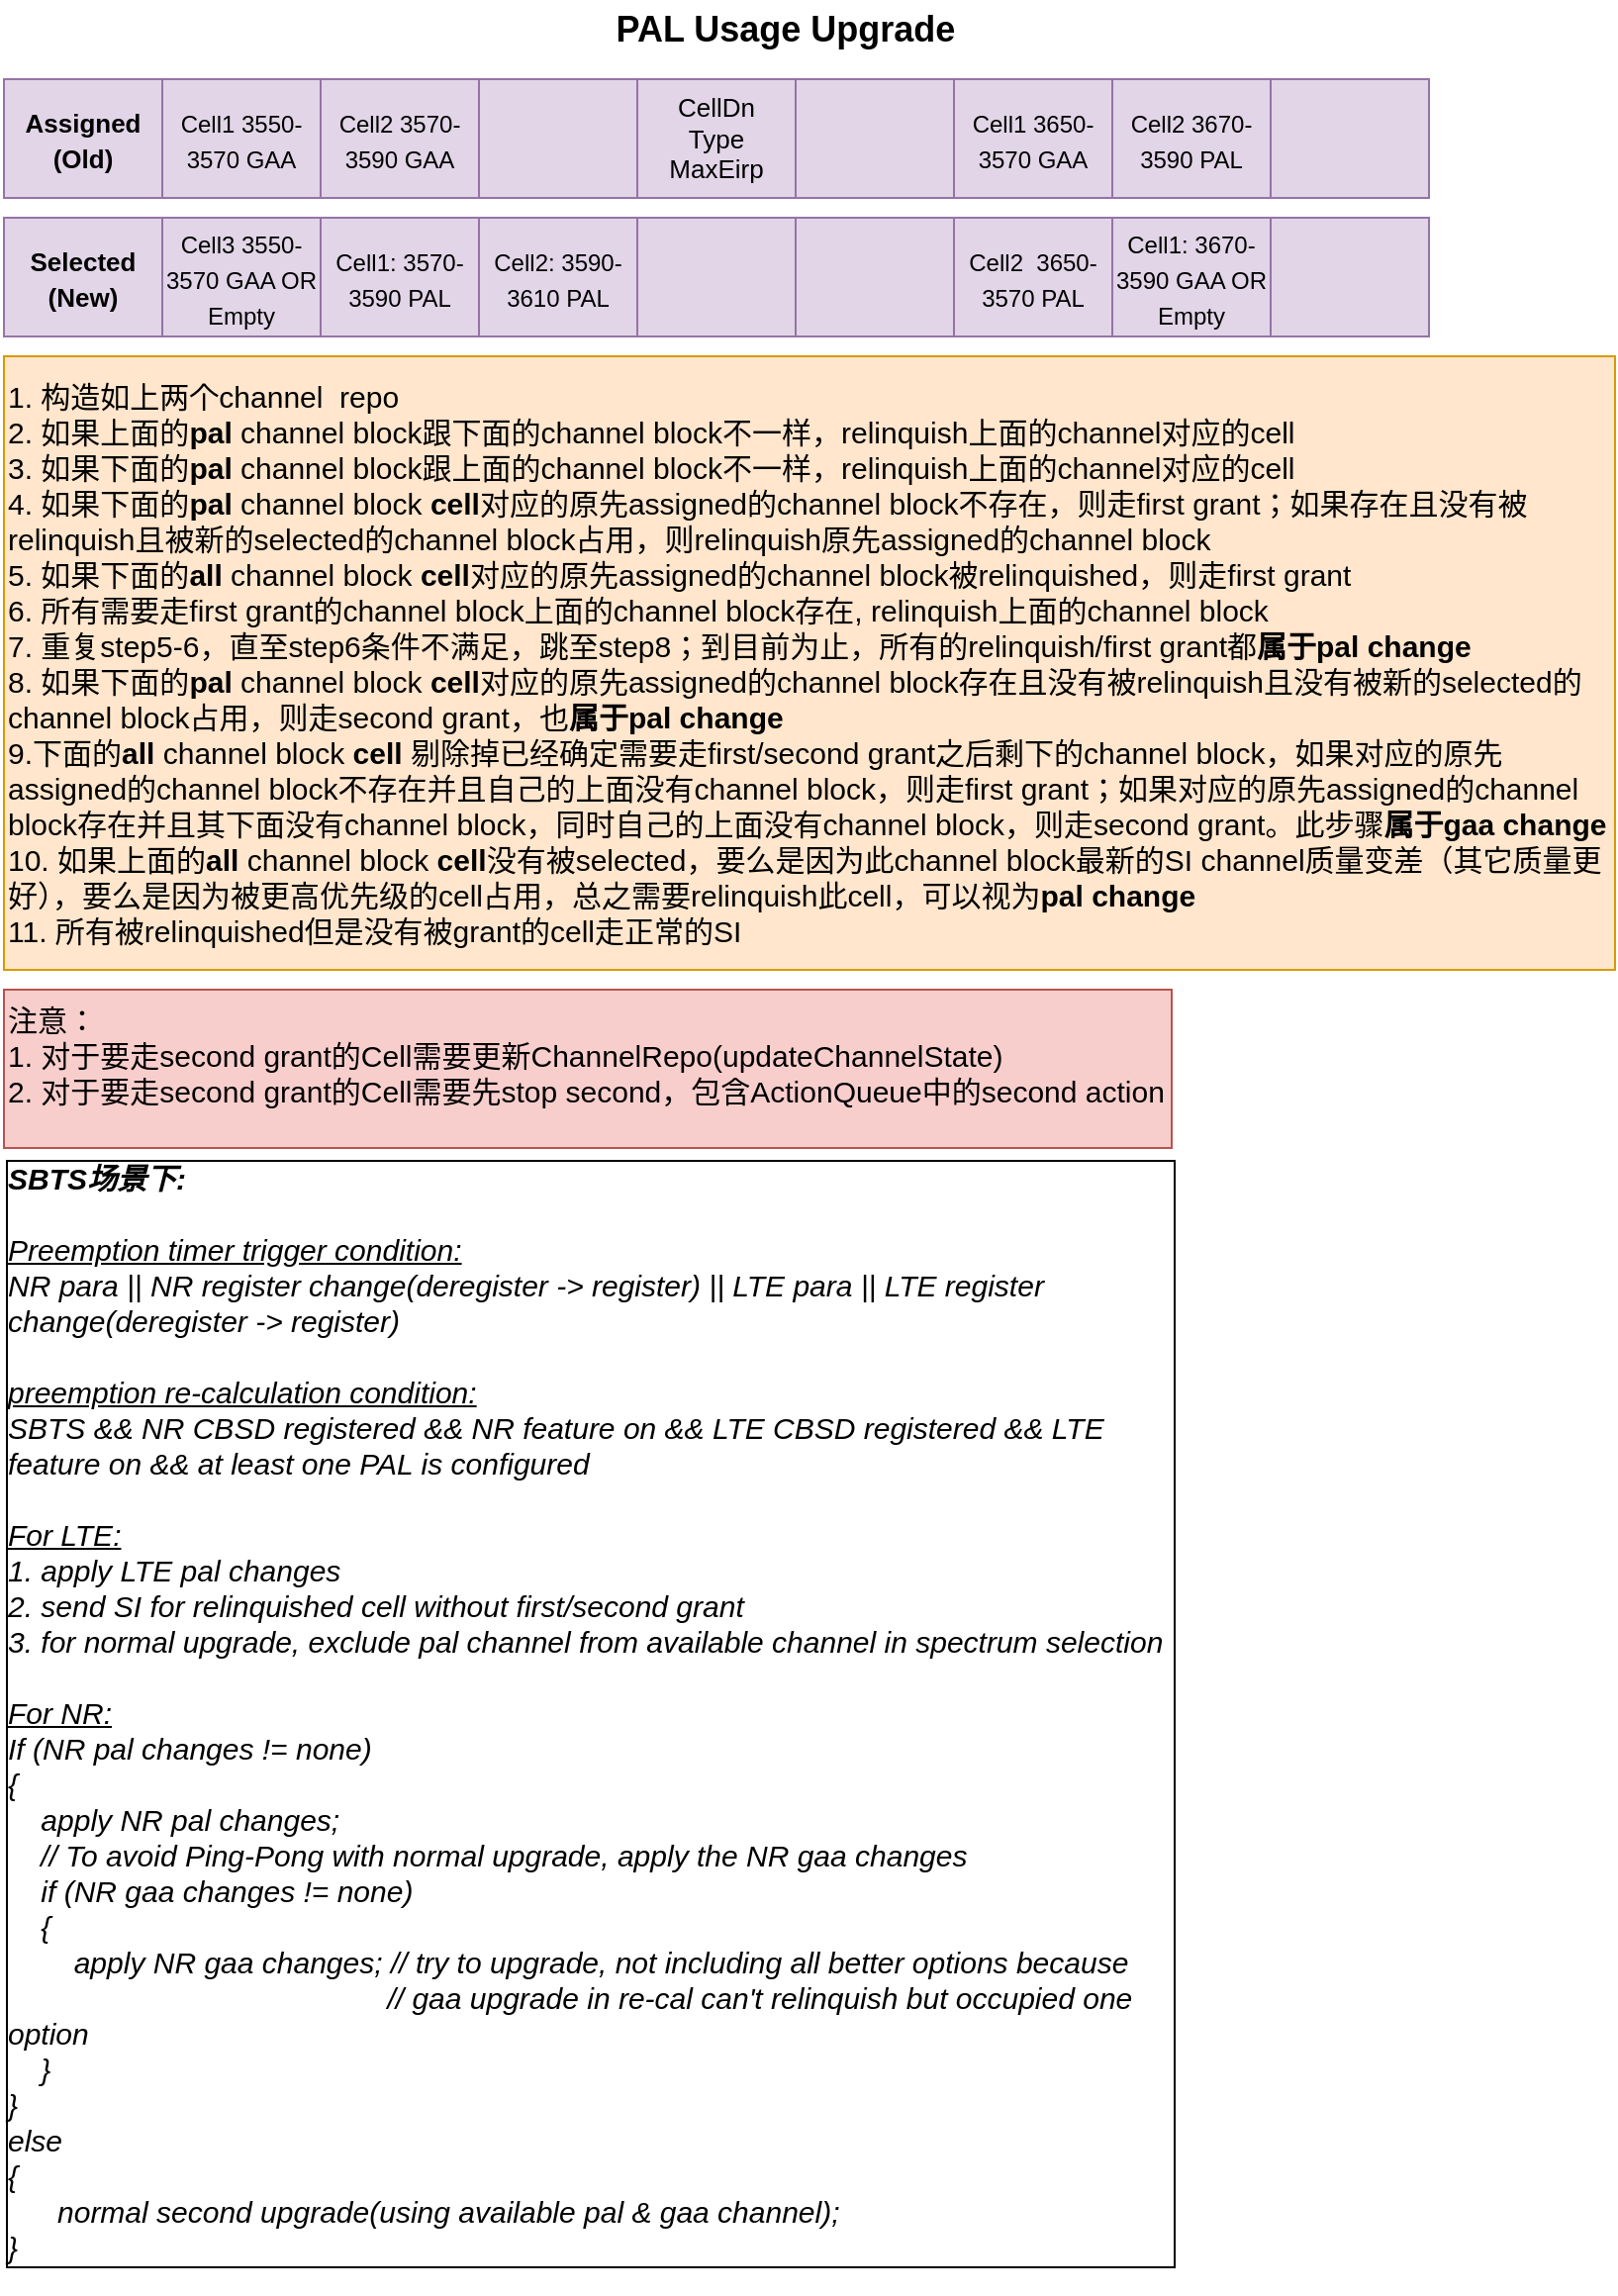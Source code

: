 <mxfile version="18.0.2" type="github">
  <diagram id="I7b-DVMGUag0UUCmyViW" name="Page-1">
    <mxGraphModel dx="1422" dy="762" grid="1" gridSize="10" guides="1" tooltips="1" connect="1" arrows="1" fold="1" page="1" pageScale="1" pageWidth="827" pageHeight="1169" math="0" shadow="0">
      <root>
        <mxCell id="0" />
        <mxCell id="1" parent="0" />
        <mxCell id="0SPUhZUTOxkxkWTP6AR3-1" value="1. 构造如上两个channel&amp;nbsp; repo&lt;br&gt;2. 如果上面的&lt;b&gt;pal &lt;/b&gt;channel block跟下面的channel block不一样，relinquish上面的channel对应的cell&lt;br&gt;3. 如果下面的&lt;b&gt;pal &lt;/b&gt;channel block跟上面的channel block不一样，relinquish上面的channel对应的cell&lt;br&gt;4. 如果下面的&lt;b&gt;pal &lt;/b&gt;channel block &lt;b&gt;cell&lt;/b&gt;对应的原先assigned的channel block不存在，则走first grant；如果存在且没有被relinquish且被新的selected的channel block占用，则relinquish原先assigned的channel block&lt;br&gt;5. 如果下面的&lt;b&gt;all &lt;/b&gt;channel block &lt;b&gt;cell&lt;/b&gt;对应的原先assigned的channel block被relinquished，则走first grant&lt;br&gt;6. 所有需要走first grant的channel block上面的channel block存在, relinquish上面的channel block&lt;br&gt;7. 重复step5-6，直至step6条件不满足，跳至step8；到目前为止，所有的relinquish/first grant都&lt;b&gt;属于pal change&lt;/b&gt;&lt;br&gt;8. 如果下面的&lt;b&gt;pal &lt;/b&gt;channel block &lt;b&gt;cell&lt;/b&gt;对应的原先assigned的channel block存在且没有被relinquish且没有被新的selected的channel block占用，则走second grant，也&lt;b&gt;属于pal change&lt;/b&gt;&lt;br&gt;9.下面的&lt;b&gt;all &lt;/b&gt;channel block &lt;b&gt;cell &lt;/b&gt;剔除掉已经确定需要走first/second grant之后剩下的channel block，如果对应的原先assigned的channel block不存在并且自己的上面没有channel block，则走first grant；如果对应的原先assigned的channel block存在并且其下面没有channel block，同时自己的上面没有channel block，则走second grant。此步骤&lt;b&gt;属于gaa change&lt;/b&gt;&lt;br&gt;10. 如果上面的&lt;b&gt;all&amp;nbsp;&lt;/b&gt;channel block &lt;b&gt;cell&lt;/b&gt;没有被selected，要么是因为此channel block最新的SI channel质量变差（其它质量更好），要么是因为被更高优先级的cell占用，总之需要relinquish此cell，可以视为&lt;b&gt;pal change&lt;/b&gt;&lt;br&gt;11. 所有被relinquished但是没有被grant的cell走正常的SI" style="rounded=0;whiteSpace=wrap;html=1;align=left;fontSize=15;fillColor=#ffe6cc;strokeColor=#d79b00;fontFamily=Helvetica;" parent="1" vertex="1">
          <mxGeometry x="7" y="190" width="814" height="310" as="geometry" />
        </mxCell>
        <mxCell id="0SPUhZUTOxkxkWTP6AR3-2" value="&lt;b&gt;&lt;span style=&quot;font-size: 13px;&quot;&gt;Assigned&lt;/span&gt;&lt;br style=&quot;font-size: 13px;&quot;&gt;&lt;span style=&quot;font-size: 13px;&quot;&gt;(Old)&lt;/span&gt;&lt;/b&gt;" style="rounded=0;whiteSpace=wrap;html=1;fontSize=15;align=center;verticalAlign=middle;fillColor=#e1d5e7;strokeColor=#9673a6;fontFamily=Helvetica;" parent="1" vertex="1">
          <mxGeometry x="7" y="50" width="80" height="60" as="geometry" />
        </mxCell>
        <mxCell id="0SPUhZUTOxkxkWTP6AR3-3" value="&lt;span style=&quot;font-size: 12px&quot;&gt;Cell1 3550-3570 GAA&lt;/span&gt;" style="rounded=0;whiteSpace=wrap;html=1;fontSize=15;align=center;verticalAlign=middle;fillColor=#e1d5e7;strokeColor=#9673a6;fontFamily=Helvetica;" parent="1" vertex="1">
          <mxGeometry x="87" y="50" width="80" height="60" as="geometry" />
        </mxCell>
        <mxCell id="0SPUhZUTOxkxkWTP6AR3-4" value="&lt;span style=&quot;font-size: 12px&quot;&gt;Cell2 3570-3590 GAA&lt;/span&gt;" style="rounded=0;whiteSpace=wrap;html=1;fontSize=15;align=center;verticalAlign=middle;fillColor=#e1d5e7;strokeColor=#9673a6;fontFamily=Helvetica;" parent="1" vertex="1">
          <mxGeometry x="167" y="50" width="80" height="60" as="geometry" />
        </mxCell>
        <mxCell id="0SPUhZUTOxkxkWTP6AR3-5" value="" style="rounded=0;whiteSpace=wrap;html=1;fontSize=15;align=center;verticalAlign=middle;fillColor=#e1d5e7;strokeColor=#9673a6;fontFamily=Helvetica;" parent="1" vertex="1">
          <mxGeometry x="247" y="50" width="80" height="60" as="geometry" />
        </mxCell>
        <mxCell id="0SPUhZUTOxkxkWTP6AR3-6" value="CellDn&lt;br&gt;Type&lt;br style=&quot;font-size: 13px&quot;&gt;MaxEirp" style="rounded=0;whiteSpace=wrap;html=1;fontSize=13;align=center;fontStyle=0;verticalAlign=middle;fillColor=#e1d5e7;strokeColor=#9673a6;fontFamily=Helvetica;" parent="1" vertex="1">
          <mxGeometry x="327" y="50" width="80" height="60" as="geometry" />
        </mxCell>
        <mxCell id="0SPUhZUTOxkxkWTP6AR3-7" value="" style="rounded=0;whiteSpace=wrap;html=1;fontSize=15;align=center;verticalAlign=middle;fillColor=#e1d5e7;strokeColor=#9673a6;fontFamily=Helvetica;" parent="1" vertex="1">
          <mxGeometry x="407" y="50" width="80" height="60" as="geometry" />
        </mxCell>
        <mxCell id="0SPUhZUTOxkxkWTP6AR3-8" value="&lt;span style=&quot;font-size: 12px&quot;&gt;Cell1 3650-3570 GAA&lt;/span&gt;" style="rounded=0;whiteSpace=wrap;html=1;fontSize=15;align=center;verticalAlign=middle;fillColor=#e1d5e7;strokeColor=#9673a6;fontFamily=Helvetica;" parent="1" vertex="1">
          <mxGeometry x="487" y="50" width="80" height="60" as="geometry" />
        </mxCell>
        <mxCell id="0SPUhZUTOxkxkWTP6AR3-9" value="&lt;span style=&quot;font-size: 12px&quot;&gt;Cell2 3670-3590 PAL&lt;/span&gt;" style="rounded=0;whiteSpace=wrap;html=1;fontSize=15;align=center;verticalAlign=middle;fillColor=#e1d5e7;strokeColor=#9673a6;fontFamily=Helvetica;" parent="1" vertex="1">
          <mxGeometry x="567" y="50" width="80" height="60" as="geometry" />
        </mxCell>
        <mxCell id="0SPUhZUTOxkxkWTP6AR3-10" value="" style="rounded=0;whiteSpace=wrap;html=1;fontSize=15;align=center;verticalAlign=middle;fillColor=#e1d5e7;strokeColor=#9673a6;fontFamily=Helvetica;" parent="1" vertex="1">
          <mxGeometry x="647" y="50" width="80" height="60" as="geometry" />
        </mxCell>
        <mxCell id="0SPUhZUTOxkxkWTP6AR3-11" value="&lt;b&gt;&lt;span style=&quot;font-size: 13px;&quot;&gt;Selected&lt;/span&gt;&lt;br style=&quot;font-size: 13px;&quot;&gt;&lt;span style=&quot;font-size: 13px;&quot;&gt;(New)&lt;/span&gt;&lt;/b&gt;" style="rounded=0;whiteSpace=wrap;html=1;fontSize=15;align=center;verticalAlign=middle;fillColor=#e1d5e7;strokeColor=#9673a6;fontFamily=Helvetica;" parent="1" vertex="1">
          <mxGeometry x="7" y="120" width="80" height="60" as="geometry" />
        </mxCell>
        <mxCell id="0SPUhZUTOxkxkWTP6AR3-12" value="&lt;span style=&quot;font-size: 12px&quot;&gt;Cell3 3550-3570 GAA OR&lt;br&gt;Empty&lt;br&gt;&lt;/span&gt;" style="rounded=0;whiteSpace=wrap;html=1;fontSize=15;align=center;verticalAlign=middle;fillColor=#e1d5e7;strokeColor=#9673a6;fontFamily=Helvetica;" parent="1" vertex="1">
          <mxGeometry x="87" y="120" width="80" height="60" as="geometry" />
        </mxCell>
        <mxCell id="0SPUhZUTOxkxkWTP6AR3-13" value="&lt;span style=&quot;font-size: 12px&quot;&gt;Cell1: 3570-3590 PAL&lt;/span&gt;" style="rounded=0;whiteSpace=wrap;html=1;fontSize=15;align=center;verticalAlign=middle;fillColor=#e1d5e7;strokeColor=#9673a6;fontFamily=Helvetica;" parent="1" vertex="1">
          <mxGeometry x="167" y="120" width="80" height="60" as="geometry" />
        </mxCell>
        <mxCell id="0SPUhZUTOxkxkWTP6AR3-14" value="&lt;span style=&quot;font-size: 12px&quot;&gt;Cell2: 3590-3610 PAL&lt;/span&gt;" style="rounded=0;whiteSpace=wrap;html=1;fontSize=15;align=center;verticalAlign=middle;fillColor=#e1d5e7;strokeColor=#9673a6;fontFamily=Helvetica;" parent="1" vertex="1">
          <mxGeometry x="247" y="120" width="80" height="60" as="geometry" />
        </mxCell>
        <mxCell id="0SPUhZUTOxkxkWTP6AR3-15" value="" style="rounded=0;whiteSpace=wrap;html=1;fontSize=15;align=center;verticalAlign=middle;fillColor=#e1d5e7;strokeColor=#9673a6;fontFamily=Helvetica;" parent="1" vertex="1">
          <mxGeometry x="327" y="120" width="80" height="60" as="geometry" />
        </mxCell>
        <mxCell id="0SPUhZUTOxkxkWTP6AR3-16" value="" style="rounded=0;whiteSpace=wrap;html=1;fontSize=15;align=center;verticalAlign=middle;fillColor=#e1d5e7;strokeColor=#9673a6;fontFamily=Helvetica;" parent="1" vertex="1">
          <mxGeometry x="407" y="120" width="80" height="60" as="geometry" />
        </mxCell>
        <mxCell id="0SPUhZUTOxkxkWTP6AR3-17" value="&lt;font style=&quot;font-size: 12px&quot;&gt;Cell2&amp;nbsp; 3650-3570 PAL&lt;/font&gt;" style="rounded=0;whiteSpace=wrap;html=1;fontSize=15;align=center;verticalAlign=middle;fillColor=#e1d5e7;strokeColor=#9673a6;fontFamily=Helvetica;" parent="1" vertex="1">
          <mxGeometry x="487" y="120" width="80" height="60" as="geometry" />
        </mxCell>
        <mxCell id="0SPUhZUTOxkxkWTP6AR3-18" value="&lt;span style=&quot;font-size: 12px&quot;&gt;Cell1: 3670-3590 GAA OR Empty&lt;/span&gt;" style="rounded=0;whiteSpace=wrap;html=1;fontSize=15;align=center;verticalAlign=middle;fillColor=#e1d5e7;strokeColor=#9673a6;fontFamily=Helvetica;" parent="1" vertex="1">
          <mxGeometry x="567" y="120" width="80" height="60" as="geometry" />
        </mxCell>
        <mxCell id="0SPUhZUTOxkxkWTP6AR3-19" value="" style="rounded=0;whiteSpace=wrap;html=1;fontSize=15;align=center;verticalAlign=middle;fillColor=#e1d5e7;strokeColor=#9673a6;fontFamily=Helvetica;" parent="1" vertex="1">
          <mxGeometry x="647" y="120" width="80" height="60" as="geometry" />
        </mxCell>
        <mxCell id="0SPUhZUTOxkxkWTP6AR3-22" value="PAL Usage Upgrade" style="text;html=1;strokeColor=none;fillColor=none;align=center;verticalAlign=middle;whiteSpace=wrap;rounded=0;fontSize=18;fontColor=#000000;fontStyle=1;fontFamily=Helvetica;" parent="1" vertex="1">
          <mxGeometry x="292" y="10" width="220" height="30" as="geometry" />
        </mxCell>
        <mxCell id="0SPUhZUTOxkxkWTP6AR3-23" value="&lt;font style=&quot;font-size: 15px&quot;&gt;注意：&lt;br&gt;1. 对于要走second grant的Cell需要更新ChannelRepo(updateChannelState)&lt;br&gt;2. 对于要走second grant的Cell需要先stop second，包含ActionQueue中的second action&lt;br&gt;&lt;/font&gt;" style="text;html=1;strokeColor=#b85450;fillColor=#f8cecc;align=left;verticalAlign=top;whiteSpace=wrap;rounded=0;fontSize=14;fontFamily=Helvetica;" parent="1" vertex="1">
          <mxGeometry x="7" y="510" width="590" height="80" as="geometry" />
        </mxCell>
        <mxCell id="e3JJVRDGPqxO4OqVIrgf-2" value="&lt;font style=&quot;font-size: 15px;&quot;&gt;&lt;font style=&quot;font-size: 15px;&quot;&gt;&lt;b style=&quot;font-style: italic;&quot;&gt;SBTS场景下:&lt;br&gt;&lt;/b&gt;&lt;br&gt;&lt;i style=&quot;&quot;&gt;&lt;u&gt;Preemption timer trigger condition:&lt;/u&gt;&lt;br&gt;NR para || NR register change(deregister -&amp;gt; register) || LTE para || LTE register change(deregister -&amp;gt; register)&lt;br&gt;&lt;br&gt;&lt;u&gt;preemption re-calculation condition:&lt;/u&gt;&lt;br&gt;SBTS &amp;amp;&amp;amp; NR CBSD registered &amp;amp;&amp;amp; NR feature on &amp;amp;&amp;amp; LTE CBSD registered &amp;amp;&amp;amp; LTE feature on &amp;amp;&amp;amp; at least one PAL is configured&lt;br style=&quot;&quot;&gt;&lt;/i&gt;&lt;br&gt;&lt;u style=&quot;font-style: italic;&quot;&gt;For LTE:&lt;/u&gt;&lt;br style=&quot;&quot;&gt;&lt;i style=&quot;&quot;&gt;1. apply LTE pal changes&lt;/i&gt;&lt;br style=&quot;&quot;&gt;&lt;i style=&quot;&quot;&gt;2. send SI for relinquished cell without first/second grant&lt;/i&gt;&lt;br style=&quot;&quot;&gt;&lt;i style=&quot;&quot;&gt;3. for normal upgrade, exclude pal channel from available channel in spectrum selection&amp;nbsp;&lt;/i&gt;&lt;br style=&quot;&quot;&gt;&lt;br style=&quot;&quot;&gt;&lt;u style=&quot;font-style: italic;&quot;&gt;For NR:&lt;/u&gt;&lt;/font&gt;&lt;br style=&quot;&quot;&gt;&lt;i&gt;If (NR pal changes != none)&lt;/i&gt;&lt;br style=&quot;&quot;&gt;&lt;i&gt;{&lt;/i&gt;&lt;br style=&quot;&quot;&gt;&lt;i&gt;&amp;nbsp; &amp;nbsp; apply NR pal changes;&lt;/i&gt;&lt;br&gt;&lt;i&gt;&amp;nbsp; &amp;nbsp; // To avoid Ping-Pong with normal upgrade, apply the&amp;nbsp;NR gaa changes&lt;/i&gt;&lt;i&gt;&lt;br style=&quot;&quot;&gt;&amp;nbsp; &amp;nbsp; if (NR gaa changes != none)&lt;br style=&quot;&quot;&gt;&amp;nbsp; &amp;nbsp; {&lt;br style=&quot;&quot;&gt;&amp;nbsp; &amp;nbsp; &amp;nbsp; &amp;nbsp; apply NR gaa changes; // try to upgrade, not including all better options because&amp;nbsp;&lt;br&gt;&amp;nbsp; &amp;nbsp; &amp;nbsp; &amp;nbsp; &amp;nbsp; &amp;nbsp; &amp;nbsp; &amp;nbsp; &amp;nbsp; &amp;nbsp; &amp;nbsp; &amp;nbsp; &amp;nbsp; &amp;nbsp; &amp;nbsp; &amp;nbsp; &amp;nbsp; &amp;nbsp; &amp;nbsp; &amp;nbsp; &amp;nbsp; &amp;nbsp; &amp;nbsp; // gaa upgrade in re-cal can&#39;t relinquish but occupied one option&lt;br style=&quot;&quot;&gt;&amp;nbsp; &amp;nbsp; }&lt;br style=&quot;&quot;&gt;}&lt;br style=&quot;&quot;&gt;else&lt;br style=&quot;&quot;&gt;{&lt;br style=&quot;&quot;&gt;&amp;nbsp; &amp;nbsp; &amp;nbsp; normal second upgrade(using available pal &amp;amp; gaa channel);&lt;br style=&quot;&quot;&gt;}&lt;/i&gt;&lt;/font&gt;" style="text;html=1;strokeColor=none;fillColor=none;align=left;verticalAlign=top;whiteSpace=wrap;rounded=0;fontSize=14;fontFamily=Helvetica;labelBorderColor=default;labelBackgroundColor=none;sketch=0;shadow=0;glass=0;" parent="1" vertex="1">
          <mxGeometry x="5.5" y="589" width="593" height="580" as="geometry" />
        </mxCell>
      </root>
    </mxGraphModel>
  </diagram>
</mxfile>
